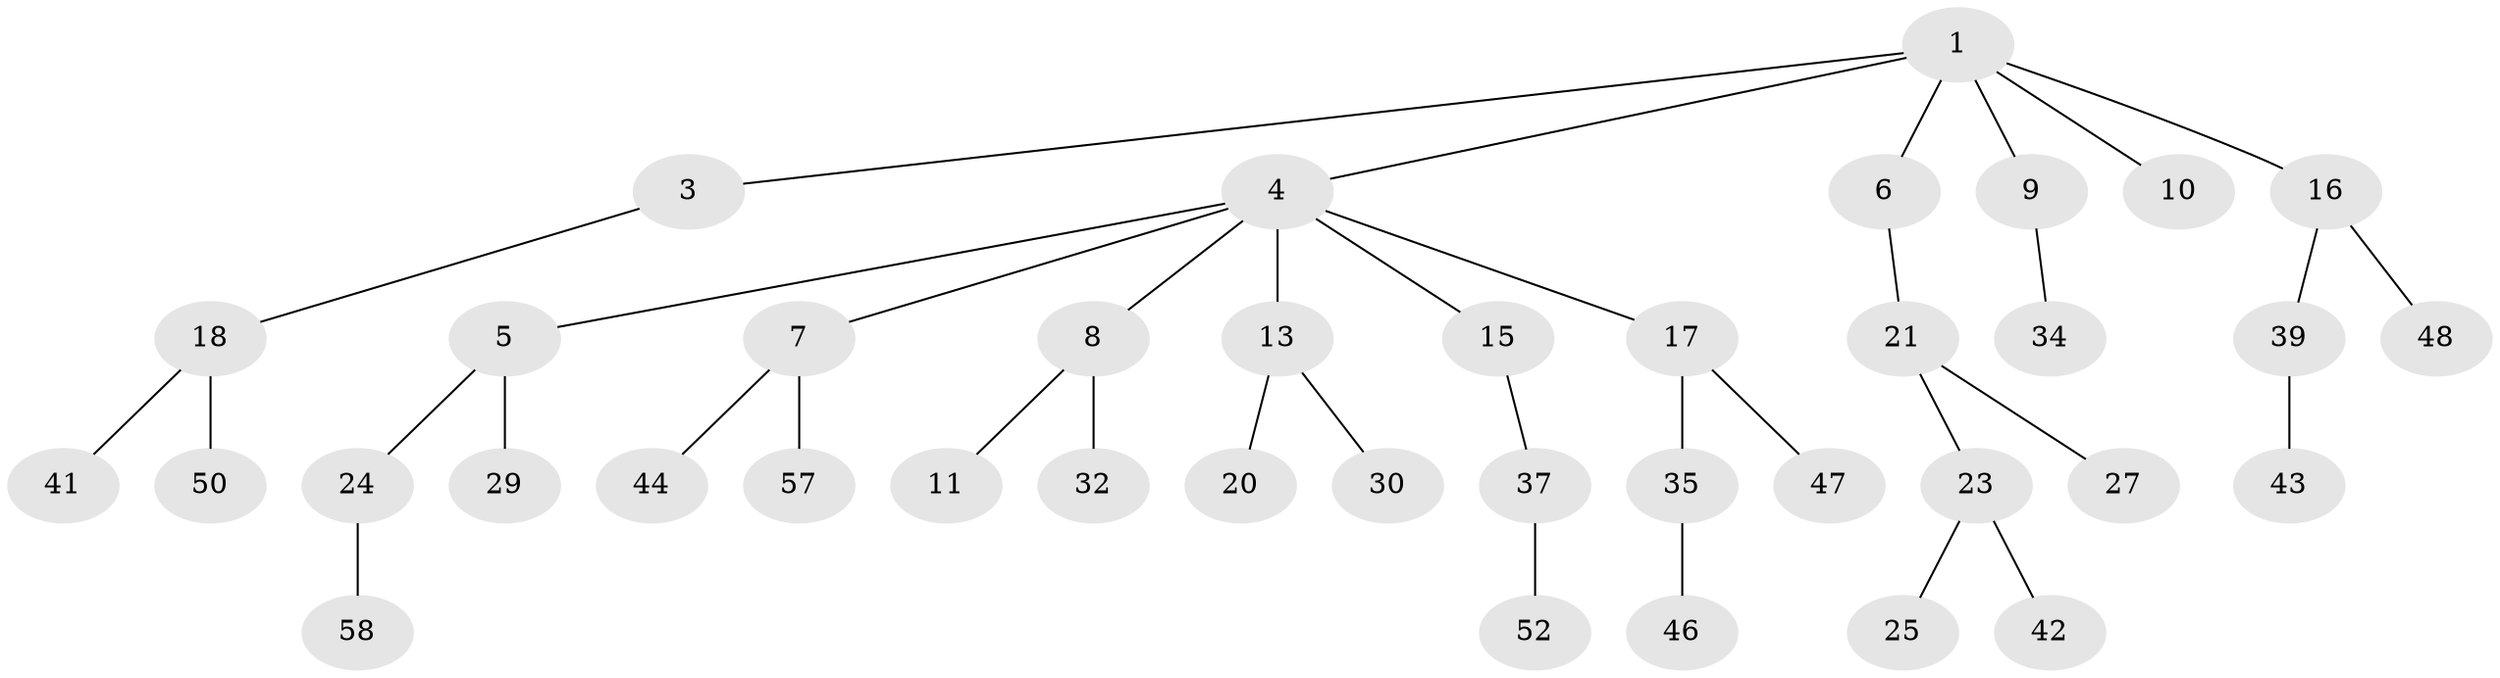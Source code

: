 // Generated by graph-tools (version 1.1) at 2025/52/02/27/25 19:52:10]
// undirected, 39 vertices, 38 edges
graph export_dot {
graph [start="1"]
  node [color=gray90,style=filled];
  1 [super="+2"];
  3;
  4 [super="+12"];
  5 [super="+19"];
  6;
  7 [super="+45"];
  8 [super="+56"];
  9 [super="+14"];
  10 [super="+59"];
  11 [super="+28"];
  13 [super="+31"];
  15 [super="+22"];
  16;
  17 [super="+53"];
  18 [super="+33"];
  20;
  21 [super="+38"];
  23 [super="+26"];
  24 [super="+55"];
  25 [super="+51"];
  27;
  29;
  30;
  32;
  34;
  35 [super="+36"];
  37 [super="+49"];
  39 [super="+40"];
  41;
  42;
  43;
  44;
  46;
  47 [super="+54"];
  48 [super="+60"];
  50;
  52;
  57;
  58;
  1 -- 3;
  1 -- 4;
  1 -- 6;
  1 -- 9;
  1 -- 10;
  1 -- 16;
  3 -- 18;
  4 -- 5;
  4 -- 7;
  4 -- 8;
  4 -- 17;
  4 -- 13;
  4 -- 15;
  5 -- 24;
  5 -- 29;
  6 -- 21;
  7 -- 44;
  7 -- 57;
  8 -- 11;
  8 -- 32;
  9 -- 34;
  13 -- 20;
  13 -- 30;
  15 -- 37;
  16 -- 39;
  16 -- 48;
  17 -- 35;
  17 -- 47;
  18 -- 41;
  18 -- 50;
  21 -- 23;
  21 -- 27;
  23 -- 25;
  23 -- 42;
  24 -- 58;
  35 -- 46;
  37 -- 52;
  39 -- 43;
}
